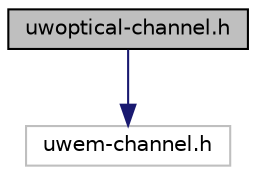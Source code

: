 digraph "uwoptical-channel.h"
{
 // LATEX_PDF_SIZE
  edge [fontname="Helvetica",fontsize="10",labelfontname="Helvetica",labelfontsize="10"];
  node [fontname="Helvetica",fontsize="10",shape=record];
  Node1 [label="uwoptical-channel.h",height=0.2,width=0.4,color="black", fillcolor="grey75", style="filled", fontcolor="black",tooltip="Provides class and APIs of the underwater optical channel."];
  Node1 -> Node2 [color="midnightblue",fontsize="10",style="solid",fontname="Helvetica"];
  Node2 [label="uwem-channel.h",height=0.2,width=0.4,color="grey75", fillcolor="white", style="filled",tooltip=" "];
}
